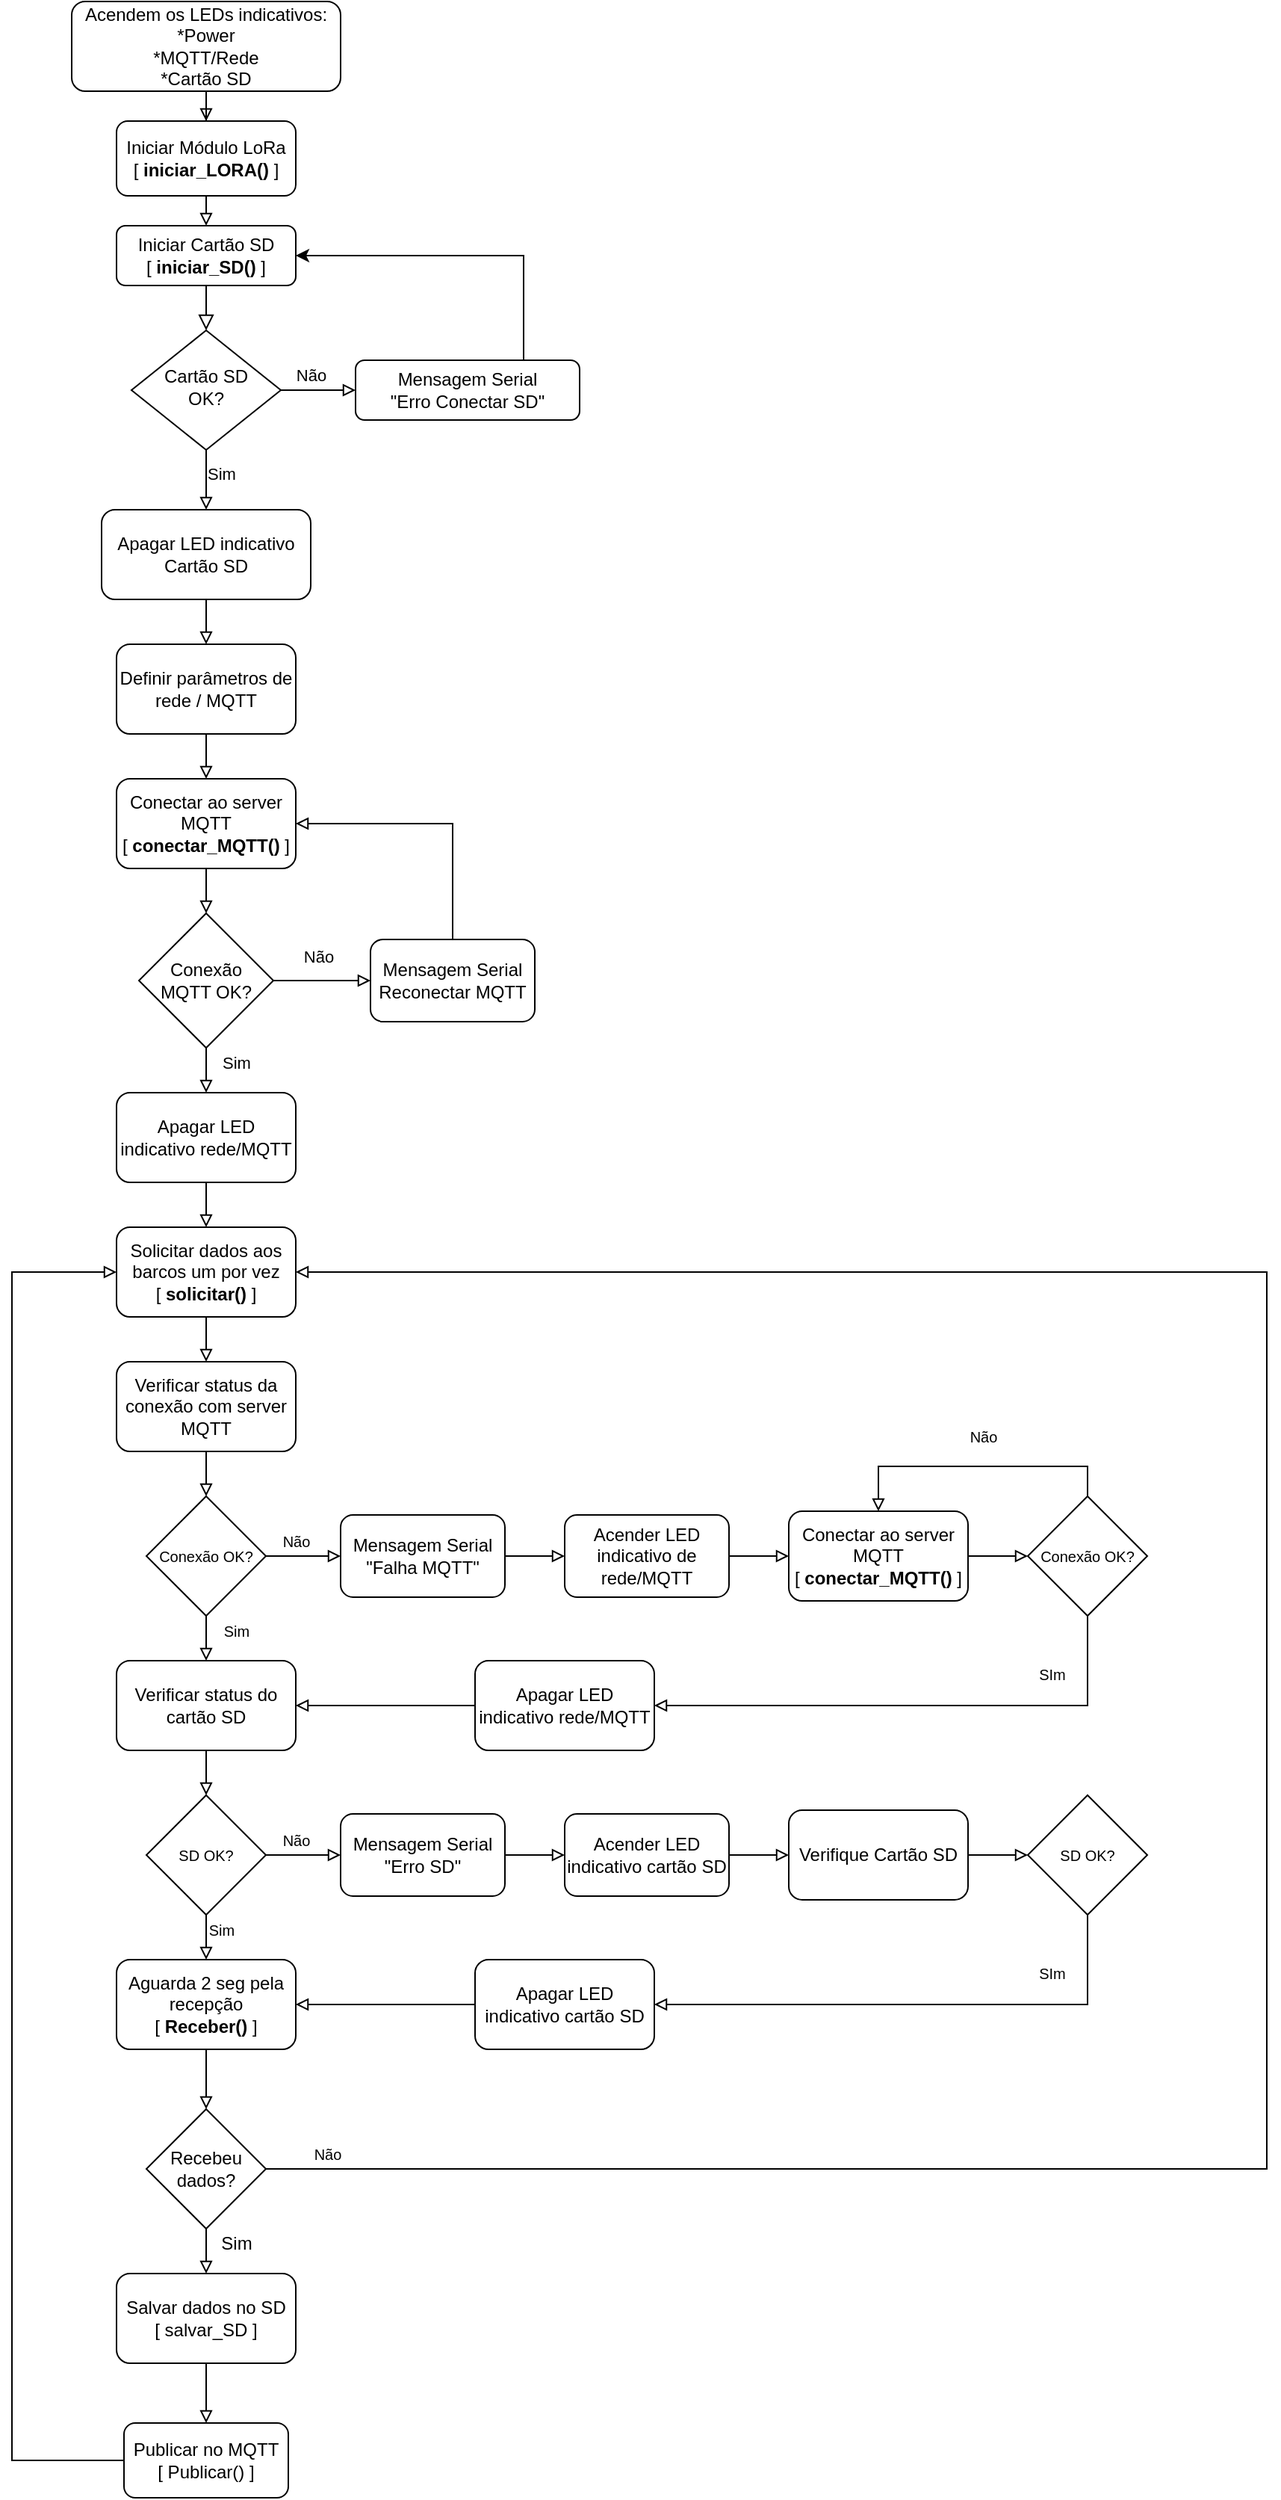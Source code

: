 <mxfile version="13.10.9" type="google" pages="2"><diagram id="C5RBs43oDa-KdzZeNtuy" name="Receptor"><mxGraphModel dx="868" dy="450" grid="1" gridSize="10" guides="1" tooltips="1" connect="1" arrows="1" fold="1" page="1" pageScale="1" pageWidth="1200" pageHeight="1920" math="0" shadow="0"><root><mxCell id="WIyWlLk6GJQsqaUBKTNV-0"/><mxCell id="WIyWlLk6GJQsqaUBKTNV-1" parent="WIyWlLk6GJQsqaUBKTNV-0"/><mxCell id="BgrUiqbztZ31SgY1vQvp-0" value="" style="rounded=0;html=1;jettySize=auto;orthogonalLoop=1;fontSize=11;endArrow=block;endFill=0;endSize=8;strokeWidth=1;shadow=0;labelBackgroundColor=none;edgeStyle=orthogonalEdgeStyle;" parent="WIyWlLk6GJQsqaUBKTNV-1" source="BgrUiqbztZ31SgY1vQvp-1" target="BgrUiqbztZ31SgY1vQvp-5" edge="1"><mxGeometry relative="1" as="geometry"/></mxCell><mxCell id="BgrUiqbztZ31SgY1vQvp-1" value="Iniciar Cartão SD&lt;br&gt;[ &lt;b&gt;iniciar_SD()&lt;/b&gt; ]" style="rounded=1;whiteSpace=wrap;html=1;fontSize=12;glass=0;strokeWidth=1;shadow=0;" parent="WIyWlLk6GJQsqaUBKTNV-1" vertex="1"><mxGeometry x="210" y="180" width="120" height="40" as="geometry"/></mxCell><mxCell id="BgrUiqbztZ31SgY1vQvp-2" style="edgeStyle=orthogonalEdgeStyle;rounded=0;orthogonalLoop=1;jettySize=auto;html=1;exitX=0.5;exitY=1;exitDx=0;exitDy=0;endArrow=block;endFill=0;" parent="WIyWlLk6GJQsqaUBKTNV-1" source="BgrUiqbztZ31SgY1vQvp-5" target="BgrUiqbztZ31SgY1vQvp-9" edge="1"><mxGeometry relative="1" as="geometry"/></mxCell><mxCell id="BgrUiqbztZ31SgY1vQvp-3" value="Sim" style="edgeLabel;html=1;align=center;verticalAlign=middle;resizable=0;points=[];" parent="BgrUiqbztZ31SgY1vQvp-2" vertex="1" connectable="0"><mxGeometry x="-0.2" relative="1" as="geometry"><mxPoint x="10" as="offset"/></mxGeometry></mxCell><mxCell id="BgrUiqbztZ31SgY1vQvp-4" value="Não" style="edgeStyle=orthogonalEdgeStyle;rounded=0;orthogonalLoop=1;jettySize=auto;html=1;exitX=1;exitY=0.5;exitDx=0;exitDy=0;entryX=0;entryY=0.5;entryDx=0;entryDy=0;endArrow=block;endFill=0;" parent="WIyWlLk6GJQsqaUBKTNV-1" source="BgrUiqbztZ31SgY1vQvp-5" target="BgrUiqbztZ31SgY1vQvp-7" edge="1"><mxGeometry x="-0.2" y="10" relative="1" as="geometry"><mxPoint as="offset"/></mxGeometry></mxCell><mxCell id="BgrUiqbztZ31SgY1vQvp-5" value="Cartão SD &lt;br&gt;OK?" style="rhombus;whiteSpace=wrap;html=1;shadow=0;fontFamily=Helvetica;fontSize=12;align=center;strokeWidth=1;spacing=6;spacingTop=-4;" parent="WIyWlLk6GJQsqaUBKTNV-1" vertex="1"><mxGeometry x="220" y="250" width="100" height="80" as="geometry"/></mxCell><mxCell id="BgrUiqbztZ31SgY1vQvp-6" style="edgeStyle=orthogonalEdgeStyle;rounded=0;orthogonalLoop=1;jettySize=auto;html=1;exitX=0.75;exitY=0;exitDx=0;exitDy=0;entryX=1;entryY=0.5;entryDx=0;entryDy=0;" parent="WIyWlLk6GJQsqaUBKTNV-1" source="BgrUiqbztZ31SgY1vQvp-7" target="BgrUiqbztZ31SgY1vQvp-1" edge="1"><mxGeometry relative="1" as="geometry"/></mxCell><mxCell id="BgrUiqbztZ31SgY1vQvp-7" value="Mensagem Serial&lt;br&gt;&quot;Erro Conectar SD&quot;" style="rounded=1;whiteSpace=wrap;html=1;fontSize=12;glass=0;strokeWidth=1;shadow=0;" parent="WIyWlLk6GJQsqaUBKTNV-1" vertex="1"><mxGeometry x="370" y="270" width="150" height="40" as="geometry"/></mxCell><mxCell id="BgrUiqbztZ31SgY1vQvp-8" style="edgeStyle=orthogonalEdgeStyle;rounded=0;orthogonalLoop=1;jettySize=auto;html=1;exitX=0.5;exitY=1;exitDx=0;exitDy=0;endArrow=block;endFill=0;" parent="WIyWlLk6GJQsqaUBKTNV-1" source="BgrUiqbztZ31SgY1vQvp-9" target="BgrUiqbztZ31SgY1vQvp-15" edge="1"><mxGeometry relative="1" as="geometry"/></mxCell><mxCell id="BgrUiqbztZ31SgY1vQvp-9" value="Apagar LED indicativo&lt;br&gt;Cartão SD" style="rounded=1;whiteSpace=wrap;html=1;" parent="WIyWlLk6GJQsqaUBKTNV-1" vertex="1"><mxGeometry x="200" y="370" width="140" height="60" as="geometry"/></mxCell><mxCell id="BgrUiqbztZ31SgY1vQvp-10" style="edgeStyle=orthogonalEdgeStyle;rounded=0;orthogonalLoop=1;jettySize=auto;html=1;exitX=0.5;exitY=1;exitDx=0;exitDy=0;entryX=0.5;entryY=0;entryDx=0;entryDy=0;endArrow=block;endFill=0;" parent="WIyWlLk6GJQsqaUBKTNV-1" source="BgrUiqbztZ31SgY1vQvp-11" target="BgrUiqbztZ31SgY1vQvp-1" edge="1"><mxGeometry relative="1" as="geometry"/></mxCell><mxCell id="BgrUiqbztZ31SgY1vQvp-11" value="Iniciar Módulo LoRa&lt;br&gt;[ &lt;b&gt;iniciar_LORA()&lt;/b&gt; ]" style="rounded=1;whiteSpace=wrap;html=1;" parent="WIyWlLk6GJQsqaUBKTNV-1" vertex="1"><mxGeometry x="210" y="110" width="120" height="50" as="geometry"/></mxCell><mxCell id="BgrUiqbztZ31SgY1vQvp-12" style="edgeStyle=orthogonalEdgeStyle;rounded=0;orthogonalLoop=1;jettySize=auto;html=1;exitX=0.5;exitY=1;exitDx=0;exitDy=0;endArrow=block;endFill=0;" parent="WIyWlLk6GJQsqaUBKTNV-1" source="BgrUiqbztZ31SgY1vQvp-13" target="BgrUiqbztZ31SgY1vQvp-11" edge="1"><mxGeometry relative="1" as="geometry"/></mxCell><mxCell id="BgrUiqbztZ31SgY1vQvp-13" value="Acendem os LEDs indicativos:&lt;br&gt;*Power&lt;br&gt;*MQTT/Rede&lt;br&gt;*Cartão SD" style="rounded=1;whiteSpace=wrap;html=1;" parent="WIyWlLk6GJQsqaUBKTNV-1" vertex="1"><mxGeometry x="180" y="30" width="180" height="60" as="geometry"/></mxCell><mxCell id="BgrUiqbztZ31SgY1vQvp-14" style="edgeStyle=orthogonalEdgeStyle;rounded=0;orthogonalLoop=1;jettySize=auto;html=1;exitX=0.5;exitY=1;exitDx=0;exitDy=0;entryX=0.5;entryY=0;entryDx=0;entryDy=0;endArrow=block;endFill=0;" parent="WIyWlLk6GJQsqaUBKTNV-1" source="BgrUiqbztZ31SgY1vQvp-15" target="BgrUiqbztZ31SgY1vQvp-17" edge="1"><mxGeometry relative="1" as="geometry"/></mxCell><mxCell id="BgrUiqbztZ31SgY1vQvp-15" value="Definir parâmetros de rede / MQTT" style="rounded=1;whiteSpace=wrap;html=1;" parent="WIyWlLk6GJQsqaUBKTNV-1" vertex="1"><mxGeometry x="210" y="460" width="120" height="60" as="geometry"/></mxCell><mxCell id="BgrUiqbztZ31SgY1vQvp-16" style="edgeStyle=orthogonalEdgeStyle;rounded=0;orthogonalLoop=1;jettySize=auto;html=1;exitX=0.5;exitY=1;exitDx=0;exitDy=0;entryX=0.5;entryY=0;entryDx=0;entryDy=0;endArrow=block;endFill=0;" parent="WIyWlLk6GJQsqaUBKTNV-1" source="BgrUiqbztZ31SgY1vQvp-17" target="BgrUiqbztZ31SgY1vQvp-20" edge="1"><mxGeometry relative="1" as="geometry"/></mxCell><mxCell id="BgrUiqbztZ31SgY1vQvp-17" value="Conectar ao server MQTT&lt;br&gt;[ &lt;b&gt;conectar_MQTT()&lt;/b&gt; ]" style="rounded=1;whiteSpace=wrap;html=1;" parent="WIyWlLk6GJQsqaUBKTNV-1" vertex="1"><mxGeometry x="210" y="550" width="120" height="60" as="geometry"/></mxCell><mxCell id="BgrUiqbztZ31SgY1vQvp-18" value="Não" style="edgeStyle=orthogonalEdgeStyle;rounded=0;orthogonalLoop=1;jettySize=auto;html=1;exitX=1;exitY=0.5;exitDx=0;exitDy=0;entryX=0;entryY=0.5;entryDx=0;entryDy=0;endArrow=block;endFill=0;" parent="WIyWlLk6GJQsqaUBKTNV-1" source="BgrUiqbztZ31SgY1vQvp-20" target="BgrUiqbztZ31SgY1vQvp-22" edge="1"><mxGeometry x="-0.091" y="16" relative="1" as="geometry"><mxPoint x="320" y="684.71" as="sourcePoint"/><mxPoint x="375" y="684.71" as="targetPoint"/><mxPoint as="offset"/></mxGeometry></mxCell><mxCell id="BgrUiqbztZ31SgY1vQvp-19" value="Sim" style="edgeStyle=orthogonalEdgeStyle;rounded=0;orthogonalLoop=1;jettySize=auto;html=1;exitX=0.5;exitY=1;exitDx=0;exitDy=0;endArrow=block;endFill=0;" parent="WIyWlLk6GJQsqaUBKTNV-1" source="BgrUiqbztZ31SgY1vQvp-20" target="BgrUiqbztZ31SgY1vQvp-26" edge="1"><mxGeometry x="0.2" y="20" relative="1" as="geometry"><mxPoint as="offset"/></mxGeometry></mxCell><mxCell id="BgrUiqbztZ31SgY1vQvp-20" value="Conexão &lt;br&gt;MQTT OK?" style="rhombus;whiteSpace=wrap;html=1;" parent="WIyWlLk6GJQsqaUBKTNV-1" vertex="1"><mxGeometry x="225" y="640" width="90" height="90" as="geometry"/></mxCell><mxCell id="BgrUiqbztZ31SgY1vQvp-21" style="edgeStyle=orthogonalEdgeStyle;rounded=0;orthogonalLoop=1;jettySize=auto;html=1;exitX=0.5;exitY=0;exitDx=0;exitDy=0;entryX=1;entryY=0.5;entryDx=0;entryDy=0;endArrow=block;endFill=0;" parent="WIyWlLk6GJQsqaUBKTNV-1" source="BgrUiqbztZ31SgY1vQvp-22" target="BgrUiqbztZ31SgY1vQvp-17" edge="1"><mxGeometry relative="1" as="geometry"/></mxCell><mxCell id="BgrUiqbztZ31SgY1vQvp-22" value="Mensagem Serial&lt;br&gt;Reconectar MQTT" style="rounded=1;whiteSpace=wrap;html=1;" parent="WIyWlLk6GJQsqaUBKTNV-1" vertex="1"><mxGeometry x="380" y="657.5" width="110" height="55" as="geometry"/></mxCell><mxCell id="BgrUiqbztZ31SgY1vQvp-23" style="edgeStyle=orthogonalEdgeStyle;rounded=0;orthogonalLoop=1;jettySize=auto;html=1;exitX=0.5;exitY=1;exitDx=0;exitDy=0;entryX=0.5;entryY=0;entryDx=0;entryDy=0;endArrow=block;endFill=0;fontSize=10;" parent="WIyWlLk6GJQsqaUBKTNV-1" source="BgrUiqbztZ31SgY1vQvp-24" target="BgrUiqbztZ31SgY1vQvp-33" edge="1"><mxGeometry relative="1" as="geometry"/></mxCell><mxCell id="BgrUiqbztZ31SgY1vQvp-24" value="Solicitar dados aos barcos um por vez&lt;br&gt;[ &lt;b&gt;solicitar()&lt;/b&gt; ]" style="rounded=1;whiteSpace=wrap;html=1;" parent="WIyWlLk6GJQsqaUBKTNV-1" vertex="1"><mxGeometry x="210" y="850" width="120" height="60" as="geometry"/></mxCell><mxCell id="BgrUiqbztZ31SgY1vQvp-25" style="edgeStyle=orthogonalEdgeStyle;rounded=0;orthogonalLoop=1;jettySize=auto;html=1;exitX=0.5;exitY=1;exitDx=0;exitDy=0;entryX=0.5;entryY=0;entryDx=0;entryDy=0;endArrow=block;endFill=0;" parent="WIyWlLk6GJQsqaUBKTNV-1" source="BgrUiqbztZ31SgY1vQvp-26" target="BgrUiqbztZ31SgY1vQvp-24" edge="1"><mxGeometry relative="1" as="geometry"/></mxCell><mxCell id="BgrUiqbztZ31SgY1vQvp-26" value="Apagar LED indicativo rede/MQTT" style="rounded=1;whiteSpace=wrap;html=1;" parent="WIyWlLk6GJQsqaUBKTNV-1" vertex="1"><mxGeometry x="210" y="760" width="120" height="60" as="geometry"/></mxCell><mxCell id="BgrUiqbztZ31SgY1vQvp-27" style="edgeStyle=orthogonalEdgeStyle;rounded=0;orthogonalLoop=1;jettySize=auto;html=1;exitX=0.5;exitY=1;exitDx=0;exitDy=0;entryX=0.5;entryY=0;entryDx=0;entryDy=0;endArrow=block;endFill=0;" parent="WIyWlLk6GJQsqaUBKTNV-1" source="BgrUiqbztZ31SgY1vQvp-28" target="BgrUiqbztZ31SgY1vQvp-31" edge="1"><mxGeometry relative="1" as="geometry"/></mxCell><mxCell id="BgrUiqbztZ31SgY1vQvp-28" value="Aguarda 2 seg pela recepção&lt;br&gt;[ &lt;b&gt;Receber()&lt;/b&gt; ]" style="rounded=1;whiteSpace=wrap;html=1;" parent="WIyWlLk6GJQsqaUBKTNV-1" vertex="1"><mxGeometry x="210" y="1340" width="120" height="60" as="geometry"/></mxCell><mxCell id="BgrUiqbztZ31SgY1vQvp-29" value="Não" style="edgeStyle=orthogonalEdgeStyle;rounded=0;orthogonalLoop=1;jettySize=auto;html=1;exitX=1;exitY=0.5;exitDx=0;exitDy=0;entryX=1;entryY=0.5;entryDx=0;entryDy=0;endArrow=block;endFill=0;fontSize=10;" parent="WIyWlLk6GJQsqaUBKTNV-1" source="BgrUiqbztZ31SgY1vQvp-31" target="BgrUiqbztZ31SgY1vQvp-24" edge="1"><mxGeometry x="-0.958" y="10" relative="1" as="geometry"><Array as="points"><mxPoint x="980" y="1480"/><mxPoint x="980" y="880"/></Array><mxPoint as="offset"/></mxGeometry></mxCell><mxCell id="BgrUiqbztZ31SgY1vQvp-30" value="Sim" style="edgeStyle=orthogonalEdgeStyle;rounded=0;orthogonalLoop=1;jettySize=auto;html=1;exitX=0.5;exitY=1;exitDx=0;exitDy=0;entryX=0.5;entryY=0;entryDx=0;entryDy=0;endArrow=block;endFill=0;fontSize=12;" parent="WIyWlLk6GJQsqaUBKTNV-1" source="BgrUiqbztZ31SgY1vQvp-31" target="BgrUiqbztZ31SgY1vQvp-66" edge="1"><mxGeometry x="-0.333" y="20" relative="1" as="geometry"><mxPoint as="offset"/></mxGeometry></mxCell><mxCell id="BgrUiqbztZ31SgY1vQvp-31" value="Recebeu dados?" style="rhombus;whiteSpace=wrap;html=1;" parent="WIyWlLk6GJQsqaUBKTNV-1" vertex="1"><mxGeometry x="230" y="1440" width="80" height="80" as="geometry"/></mxCell><mxCell id="BgrUiqbztZ31SgY1vQvp-32" style="edgeStyle=orthogonalEdgeStyle;rounded=0;orthogonalLoop=1;jettySize=auto;html=1;exitX=0.5;exitY=1;exitDx=0;exitDy=0;endArrow=block;endFill=0;fontSize=10;" parent="WIyWlLk6GJQsqaUBKTNV-1" source="BgrUiqbztZ31SgY1vQvp-33" target="BgrUiqbztZ31SgY1vQvp-36" edge="1"><mxGeometry relative="1" as="geometry"/></mxCell><mxCell id="BgrUiqbztZ31SgY1vQvp-33" value="&lt;font style=&quot;font-size: 12px&quot;&gt;Verificar status da conexão com server MQTT&lt;/font&gt;" style="rounded=1;whiteSpace=wrap;html=1;fontSize=10;" parent="WIyWlLk6GJQsqaUBKTNV-1" vertex="1"><mxGeometry x="210" y="940" width="120" height="60" as="geometry"/></mxCell><mxCell id="BgrUiqbztZ31SgY1vQvp-34" value="Não" style="edgeStyle=orthogonalEdgeStyle;rounded=0;orthogonalLoop=1;jettySize=auto;html=1;exitX=1;exitY=0.5;exitDx=0;exitDy=0;entryX=0;entryY=0.5;entryDx=0;entryDy=0;endArrow=block;endFill=0;fontSize=10;" parent="WIyWlLk6GJQsqaUBKTNV-1" source="BgrUiqbztZ31SgY1vQvp-36" target="BgrUiqbztZ31SgY1vQvp-38" edge="1"><mxGeometry x="-0.2" y="10" relative="1" as="geometry"><mxPoint as="offset"/></mxGeometry></mxCell><mxCell id="BgrUiqbztZ31SgY1vQvp-35" value="Sim" style="edgeStyle=orthogonalEdgeStyle;rounded=0;orthogonalLoop=1;jettySize=auto;html=1;exitX=0.5;exitY=1;exitDx=0;exitDy=0;entryX=0.5;entryY=0;entryDx=0;entryDy=0;endArrow=block;endFill=0;fontSize=10;" parent="WIyWlLk6GJQsqaUBKTNV-1" source="BgrUiqbztZ31SgY1vQvp-36" target="BgrUiqbztZ31SgY1vQvp-47" edge="1"><mxGeometry x="-0.333" y="20" relative="1" as="geometry"><mxPoint as="offset"/></mxGeometry></mxCell><mxCell id="BgrUiqbztZ31SgY1vQvp-36" value="Conexão OK?" style="rhombus;whiteSpace=wrap;html=1;fontSize=10;" parent="WIyWlLk6GJQsqaUBKTNV-1" vertex="1"><mxGeometry x="230" y="1030" width="80" height="80" as="geometry"/></mxCell><mxCell id="BgrUiqbztZ31SgY1vQvp-37" style="edgeStyle=orthogonalEdgeStyle;rounded=0;orthogonalLoop=1;jettySize=auto;html=1;exitX=1;exitY=0.5;exitDx=0;exitDy=0;entryX=0;entryY=0.5;entryDx=0;entryDy=0;endArrow=block;endFill=0;fontSize=10;" parent="WIyWlLk6GJQsqaUBKTNV-1" source="BgrUiqbztZ31SgY1vQvp-38" target="BgrUiqbztZ31SgY1vQvp-42" edge="1"><mxGeometry relative="1" as="geometry"/></mxCell><mxCell id="BgrUiqbztZ31SgY1vQvp-38" value="Mensagem Serial&lt;br&gt;&quot;Falha MQTT&quot;" style="rounded=1;whiteSpace=wrap;html=1;" parent="WIyWlLk6GJQsqaUBKTNV-1" vertex="1"><mxGeometry x="360" y="1042.5" width="110" height="55" as="geometry"/></mxCell><mxCell id="BgrUiqbztZ31SgY1vQvp-39" style="edgeStyle=orthogonalEdgeStyle;rounded=0;orthogonalLoop=1;jettySize=auto;html=1;exitX=1;exitY=0.5;exitDx=0;exitDy=0;entryX=0;entryY=0.5;entryDx=0;entryDy=0;endArrow=block;endFill=0;fontSize=10;" parent="WIyWlLk6GJQsqaUBKTNV-1" source="BgrUiqbztZ31SgY1vQvp-40" target="BgrUiqbztZ31SgY1vQvp-45" edge="1"><mxGeometry relative="1" as="geometry"/></mxCell><mxCell id="BgrUiqbztZ31SgY1vQvp-40" value="Conectar ao server MQTT&lt;br&gt;[ &lt;b&gt;conectar_MQTT()&lt;/b&gt; ]" style="rounded=1;whiteSpace=wrap;html=1;" parent="WIyWlLk6GJQsqaUBKTNV-1" vertex="1"><mxGeometry x="660" y="1040" width="120" height="60" as="geometry"/></mxCell><mxCell id="BgrUiqbztZ31SgY1vQvp-41" style="edgeStyle=orthogonalEdgeStyle;rounded=0;orthogonalLoop=1;jettySize=auto;html=1;exitX=1;exitY=0.5;exitDx=0;exitDy=0;entryX=0;entryY=0.5;entryDx=0;entryDy=0;endArrow=block;endFill=0;fontSize=10;" parent="WIyWlLk6GJQsqaUBKTNV-1" source="BgrUiqbztZ31SgY1vQvp-42" target="BgrUiqbztZ31SgY1vQvp-40" edge="1"><mxGeometry relative="1" as="geometry"/></mxCell><mxCell id="BgrUiqbztZ31SgY1vQvp-42" value="Acender LED indicativo de rede/MQTT" style="rounded=1;whiteSpace=wrap;html=1;" parent="WIyWlLk6GJQsqaUBKTNV-1" vertex="1"><mxGeometry x="510" y="1042.5" width="110" height="55" as="geometry"/></mxCell><mxCell id="BgrUiqbztZ31SgY1vQvp-43" value="Não" style="edgeStyle=orthogonalEdgeStyle;rounded=0;orthogonalLoop=1;jettySize=auto;html=1;exitX=0.5;exitY=0;exitDx=0;exitDy=0;entryX=0.5;entryY=0;entryDx=0;entryDy=0;endArrow=block;endFill=0;fontSize=10;" parent="WIyWlLk6GJQsqaUBKTNV-1" source="BgrUiqbztZ31SgY1vQvp-45" target="BgrUiqbztZ31SgY1vQvp-40" edge="1"><mxGeometry x="-0.052" y="-20" relative="1" as="geometry"><mxPoint as="offset"/></mxGeometry></mxCell><mxCell id="BgrUiqbztZ31SgY1vQvp-44" value="SIm" style="edgeStyle=orthogonalEdgeStyle;rounded=0;orthogonalLoop=1;jettySize=auto;html=1;exitX=0.5;exitY=1;exitDx=0;exitDy=0;entryX=1;entryY=0.5;entryDx=0;entryDy=0;endArrow=block;endFill=0;fontSize=10;" parent="WIyWlLk6GJQsqaUBKTNV-1" source="BgrUiqbztZ31SgY1vQvp-45" target="BgrUiqbztZ31SgY1vQvp-52" edge="1"><mxGeometry x="-0.518" y="-20" relative="1" as="geometry"><mxPoint y="-1" as="offset"/></mxGeometry></mxCell><mxCell id="BgrUiqbztZ31SgY1vQvp-45" value="Conexão OK?" style="rhombus;whiteSpace=wrap;html=1;fontSize=10;" parent="WIyWlLk6GJQsqaUBKTNV-1" vertex="1"><mxGeometry x="820" y="1030" width="80" height="80" as="geometry"/></mxCell><mxCell id="BgrUiqbztZ31SgY1vQvp-46" style="edgeStyle=orthogonalEdgeStyle;rounded=0;orthogonalLoop=1;jettySize=auto;html=1;exitX=0.5;exitY=1;exitDx=0;exitDy=0;endArrow=block;endFill=0;fontSize=10;" parent="WIyWlLk6GJQsqaUBKTNV-1" source="BgrUiqbztZ31SgY1vQvp-47" target="BgrUiqbztZ31SgY1vQvp-50" edge="1"><mxGeometry relative="1" as="geometry"/></mxCell><mxCell id="BgrUiqbztZ31SgY1vQvp-47" value="&lt;font style=&quot;font-size: 12px&quot;&gt;Verificar status do cartão SD&lt;/font&gt;" style="rounded=1;whiteSpace=wrap;html=1;fontSize=10;" parent="WIyWlLk6GJQsqaUBKTNV-1" vertex="1"><mxGeometry x="210" y="1140" width="120" height="60" as="geometry"/></mxCell><mxCell id="BgrUiqbztZ31SgY1vQvp-48" value="Não" style="edgeStyle=orthogonalEdgeStyle;rounded=0;orthogonalLoop=1;jettySize=auto;html=1;exitX=1;exitY=0.5;exitDx=0;exitDy=0;entryX=0;entryY=0.5;entryDx=0;entryDy=0;endArrow=block;endFill=0;fontSize=10;" parent="WIyWlLk6GJQsqaUBKTNV-1" source="BgrUiqbztZ31SgY1vQvp-50" target="BgrUiqbztZ31SgY1vQvp-54" edge="1"><mxGeometry x="-0.2" y="10" relative="1" as="geometry"><mxPoint as="offset"/></mxGeometry></mxCell><mxCell id="BgrUiqbztZ31SgY1vQvp-49" value="Sim" style="edgeStyle=orthogonalEdgeStyle;rounded=0;orthogonalLoop=1;jettySize=auto;html=1;exitX=0.5;exitY=1;exitDx=0;exitDy=0;entryX=0.5;entryY=0;entryDx=0;entryDy=0;endArrow=block;endFill=0;fontSize=10;" parent="WIyWlLk6GJQsqaUBKTNV-1" source="BgrUiqbztZ31SgY1vQvp-50" target="BgrUiqbztZ31SgY1vQvp-28" edge="1"><mxGeometry x="-0.333" y="10" relative="1" as="geometry"><mxPoint as="offset"/></mxGeometry></mxCell><mxCell id="BgrUiqbztZ31SgY1vQvp-50" value="SD OK?" style="rhombus;whiteSpace=wrap;html=1;fontSize=10;" parent="WIyWlLk6GJQsqaUBKTNV-1" vertex="1"><mxGeometry x="230" y="1230" width="80" height="80" as="geometry"/></mxCell><mxCell id="BgrUiqbztZ31SgY1vQvp-51" style="edgeStyle=orthogonalEdgeStyle;rounded=0;orthogonalLoop=1;jettySize=auto;html=1;exitX=0;exitY=0.5;exitDx=0;exitDy=0;endArrow=block;endFill=0;fontSize=10;" parent="WIyWlLk6GJQsqaUBKTNV-1" source="BgrUiqbztZ31SgY1vQvp-52" target="BgrUiqbztZ31SgY1vQvp-47" edge="1"><mxGeometry relative="1" as="geometry"/></mxCell><mxCell id="BgrUiqbztZ31SgY1vQvp-52" value="Apagar LED indicativo rede/MQTT" style="rounded=1;whiteSpace=wrap;html=1;" parent="WIyWlLk6GJQsqaUBKTNV-1" vertex="1"><mxGeometry x="450" y="1140" width="120" height="60" as="geometry"/></mxCell><mxCell id="BgrUiqbztZ31SgY1vQvp-53" style="edgeStyle=orthogonalEdgeStyle;rounded=0;orthogonalLoop=1;jettySize=auto;html=1;exitX=1;exitY=0.5;exitDx=0;exitDy=0;entryX=0;entryY=0.5;entryDx=0;entryDy=0;endArrow=block;endFill=0;fontSize=10;" parent="WIyWlLk6GJQsqaUBKTNV-1" source="BgrUiqbztZ31SgY1vQvp-54" target="BgrUiqbztZ31SgY1vQvp-58" edge="1"><mxGeometry relative="1" as="geometry"/></mxCell><mxCell id="BgrUiqbztZ31SgY1vQvp-54" value="Mensagem Serial&lt;br&gt;&quot;Erro SD&quot;" style="rounded=1;whiteSpace=wrap;html=1;" parent="WIyWlLk6GJQsqaUBKTNV-1" vertex="1"><mxGeometry x="360" y="1242.5" width="110" height="55" as="geometry"/></mxCell><mxCell id="BgrUiqbztZ31SgY1vQvp-55" style="edgeStyle=orthogonalEdgeStyle;rounded=0;orthogonalLoop=1;jettySize=auto;html=1;exitX=1;exitY=0.5;exitDx=0;exitDy=0;entryX=0;entryY=0.5;entryDx=0;entryDy=0;endArrow=block;endFill=0;fontSize=10;" parent="WIyWlLk6GJQsqaUBKTNV-1" source="BgrUiqbztZ31SgY1vQvp-56" target="BgrUiqbztZ31SgY1vQvp-60" edge="1"><mxGeometry relative="1" as="geometry"/></mxCell><mxCell id="BgrUiqbztZ31SgY1vQvp-56" value="Verifique Cartão SD" style="rounded=1;whiteSpace=wrap;html=1;" parent="WIyWlLk6GJQsqaUBKTNV-1" vertex="1"><mxGeometry x="660" y="1240" width="120" height="60" as="geometry"/></mxCell><mxCell id="BgrUiqbztZ31SgY1vQvp-57" style="edgeStyle=orthogonalEdgeStyle;rounded=0;orthogonalLoop=1;jettySize=auto;html=1;exitX=1;exitY=0.5;exitDx=0;exitDy=0;entryX=0;entryY=0.5;entryDx=0;entryDy=0;endArrow=block;endFill=0;fontSize=10;" parent="WIyWlLk6GJQsqaUBKTNV-1" source="BgrUiqbztZ31SgY1vQvp-58" target="BgrUiqbztZ31SgY1vQvp-56" edge="1"><mxGeometry relative="1" as="geometry"/></mxCell><mxCell id="BgrUiqbztZ31SgY1vQvp-58" value="Acender LED indicativo cartão SD" style="rounded=1;whiteSpace=wrap;html=1;" parent="WIyWlLk6GJQsqaUBKTNV-1" vertex="1"><mxGeometry x="510" y="1242.5" width="110" height="55" as="geometry"/></mxCell><mxCell id="BgrUiqbztZ31SgY1vQvp-59" value="SIm" style="edgeStyle=orthogonalEdgeStyle;rounded=0;orthogonalLoop=1;jettySize=auto;html=1;exitX=0.5;exitY=1;exitDx=0;exitDy=0;entryX=1;entryY=0.5;entryDx=0;entryDy=0;endArrow=block;endFill=0;fontSize=10;" parent="WIyWlLk6GJQsqaUBKTNV-1" source="BgrUiqbztZ31SgY1vQvp-60" target="BgrUiqbztZ31SgY1vQvp-62" edge="1"><mxGeometry x="-0.518" y="-20" relative="1" as="geometry"><mxPoint y="-1" as="offset"/></mxGeometry></mxCell><mxCell id="BgrUiqbztZ31SgY1vQvp-60" value="SD OK?" style="rhombus;whiteSpace=wrap;html=1;fontSize=10;" parent="WIyWlLk6GJQsqaUBKTNV-1" vertex="1"><mxGeometry x="820" y="1230" width="80" height="80" as="geometry"/></mxCell><mxCell id="BgrUiqbztZ31SgY1vQvp-61" style="edgeStyle=orthogonalEdgeStyle;rounded=0;orthogonalLoop=1;jettySize=auto;html=1;exitX=0;exitY=0.5;exitDx=0;exitDy=0;entryX=1;entryY=0.5;entryDx=0;entryDy=0;endArrow=block;endFill=0;fontSize=10;" parent="WIyWlLk6GJQsqaUBKTNV-1" source="BgrUiqbztZ31SgY1vQvp-62" target="BgrUiqbztZ31SgY1vQvp-28" edge="1"><mxGeometry relative="1" as="geometry"/></mxCell><mxCell id="BgrUiqbztZ31SgY1vQvp-62" value="Apagar LED indicativo cartão SD" style="rounded=1;whiteSpace=wrap;html=1;" parent="WIyWlLk6GJQsqaUBKTNV-1" vertex="1"><mxGeometry x="450" y="1340" width="120" height="60" as="geometry"/></mxCell><mxCell id="BgrUiqbztZ31SgY1vQvp-63" style="edgeStyle=orthogonalEdgeStyle;rounded=0;orthogonalLoop=1;jettySize=auto;html=1;exitX=0;exitY=0.5;exitDx=0;exitDy=0;entryX=0;entryY=0.5;entryDx=0;entryDy=0;endArrow=block;endFill=0;fontSize=12;" parent="WIyWlLk6GJQsqaUBKTNV-1" source="BgrUiqbztZ31SgY1vQvp-64" target="BgrUiqbztZ31SgY1vQvp-24" edge="1"><mxGeometry relative="1" as="geometry"><Array as="points"><mxPoint x="140" y="1675"/><mxPoint x="140" y="880"/></Array></mxGeometry></mxCell><mxCell id="BgrUiqbztZ31SgY1vQvp-64" value="Publicar no MQTT&lt;br style=&quot;font-size: 12px;&quot;&gt;[ Publicar() ]" style="rounded=1;whiteSpace=wrap;html=1;fontSize=12;" parent="WIyWlLk6GJQsqaUBKTNV-1" vertex="1"><mxGeometry x="215" y="1650" width="110" height="50" as="geometry"/></mxCell><mxCell id="BgrUiqbztZ31SgY1vQvp-65" style="edgeStyle=orthogonalEdgeStyle;rounded=0;orthogonalLoop=1;jettySize=auto;html=1;exitX=0.5;exitY=1;exitDx=0;exitDy=0;entryX=0.5;entryY=0;entryDx=0;entryDy=0;endArrow=block;endFill=0;fontSize=12;" parent="WIyWlLk6GJQsqaUBKTNV-1" source="BgrUiqbztZ31SgY1vQvp-66" target="BgrUiqbztZ31SgY1vQvp-64" edge="1"><mxGeometry relative="1" as="geometry"/></mxCell><mxCell id="BgrUiqbztZ31SgY1vQvp-66" value="Salvar dados no SD&lt;br&gt;[ salvar_SD ]" style="rounded=1;whiteSpace=wrap;html=1;fontSize=12;" parent="WIyWlLk6GJQsqaUBKTNV-1" vertex="1"><mxGeometry x="210" y="1550" width="120" height="60" as="geometry"/></mxCell></root></mxGraphModel></diagram><diagram id="K8NTpgoK-xAeYbsLuCmQ" name="Transmissor"><mxGraphModel dx="868" dy="450" grid="1" gridSize="10" guides="1" tooltips="1" connect="1" arrows="1" fold="1" page="1" pageScale="1" pageWidth="827" pageHeight="1169" math="0" shadow="0"><root><mxCell id="nkneFeYSBCaYdHqODWoA-0"/><mxCell id="nkneFeYSBCaYdHqODWoA-1" parent="nkneFeYSBCaYdHqODWoA-0"/><mxCell id="nkneFeYSBCaYdHqODWoA-70" style="edgeStyle=orthogonalEdgeStyle;rounded=0;orthogonalLoop=1;jettySize=auto;html=1;exitX=0.5;exitY=1;exitDx=0;exitDy=0;entryX=0.5;entryY=0;entryDx=0;entryDy=0;endArrow=block;endFill=0;fontSize=12;" parent="nkneFeYSBCaYdHqODWoA-1" source="nkneFeYSBCaYdHqODWoA-71" target="nkneFeYSBCaYdHqODWoA-78" edge="1"><mxGeometry relative="1" as="geometry"/></mxCell><mxCell id="nkneFeYSBCaYdHqODWoA-71" value="Obter dados GPS&lt;br&gt;&lt;b&gt;[ getGPS() ]&lt;/b&gt;&amp;nbsp;" style="rounded=1;whiteSpace=wrap;html=1;fontSize=12;glass=0;strokeWidth=1;shadow=0;" parent="nkneFeYSBCaYdHqODWoA-1" vertex="1"><mxGeometry x="133" y="350" width="120" height="40" as="geometry"/></mxCell><mxCell id="nkneFeYSBCaYdHqODWoA-72" value="Sim" style="edgeStyle=orthogonalEdgeStyle;rounded=0;orthogonalLoop=1;jettySize=auto;html=1;exitX=0.5;exitY=1;exitDx=0;exitDy=0;entryX=0.5;entryY=0;entryDx=0;entryDy=0;endArrow=block;endFill=0;fontSize=12;" parent="nkneFeYSBCaYdHqODWoA-1" source="nkneFeYSBCaYdHqODWoA-74" target="nkneFeYSBCaYdHqODWoA-76" edge="1"><mxGeometry x="-0.2" y="20" relative="1" as="geometry"><mxPoint as="offset"/></mxGeometry></mxCell><mxCell id="nkneFeYSBCaYdHqODWoA-73" value="Não" style="edgeStyle=orthogonalEdgeStyle;rounded=0;orthogonalLoop=1;jettySize=auto;html=1;exitX=1;exitY=0.5;exitDx=0;exitDy=0;entryX=1;entryY=0.5;entryDx=0;entryDy=0;endArrow=block;endFill=0;fontSize=12;" parent="nkneFeYSBCaYdHqODWoA-1" source="nkneFeYSBCaYdHqODWoA-74" target="nkneFeYSBCaYdHqODWoA-71" edge="1"><mxGeometry x="0.035" y="-20" relative="1" as="geometry"><Array as="points"><mxPoint x="303" y="540"/><mxPoint x="303" y="370"/></Array><mxPoint as="offset"/></mxGeometry></mxCell><mxCell id="nkneFeYSBCaYdHqODWoA-74" value="Dados do GPS recebidos?" style="rhombus;whiteSpace=wrap;html=1;fontSize=12;" parent="nkneFeYSBCaYdHqODWoA-1" vertex="1"><mxGeometry x="123" y="500" width="140" height="80" as="geometry"/></mxCell><mxCell id="nkneFeYSBCaYdHqODWoA-75" style="edgeStyle=orthogonalEdgeStyle;rounded=0;orthogonalLoop=1;jettySize=auto;html=1;exitX=0.5;exitY=1;exitDx=0;exitDy=0;entryX=0.5;entryY=0;entryDx=0;entryDy=0;endArrow=block;endFill=0;fontSize=12;" parent="nkneFeYSBCaYdHqODWoA-1" source="nkneFeYSBCaYdHqODWoA-76" target="nkneFeYSBCaYdHqODWoA-80" edge="1"><mxGeometry relative="1" as="geometry"/></mxCell><mxCell id="nkneFeYSBCaYdHqODWoA-76" value="Montar o pacote de dados" style="rounded=1;whiteSpace=wrap;html=1;fontSize=12;" parent="nkneFeYSBCaYdHqODWoA-1" vertex="1"><mxGeometry x="133" y="610" width="120" height="60" as="geometry"/></mxCell><mxCell id="nkneFeYSBCaYdHqODWoA-77" style="edgeStyle=orthogonalEdgeStyle;rounded=0;orthogonalLoop=1;jettySize=auto;html=1;exitX=0.5;exitY=1;exitDx=0;exitDy=0;entryX=0.5;entryY=0;entryDx=0;entryDy=0;endArrow=block;endFill=0;fontSize=12;" parent="nkneFeYSBCaYdHqODWoA-1" source="nkneFeYSBCaYdHqODWoA-78" target="nkneFeYSBCaYdHqODWoA-74" edge="1"><mxGeometry relative="1" as="geometry"/></mxCell><mxCell id="nkneFeYSBCaYdHqODWoA-78" value="Obter tensão da bateria&lt;br&gt;[ &lt;b&gt;tensaoBateria()&lt;/b&gt; ]" style="rounded=1;whiteSpace=wrap;html=1;fontSize=12;" parent="nkneFeYSBCaYdHqODWoA-1" vertex="1"><mxGeometry x="140.5" y="420" width="105" height="50" as="geometry"/></mxCell><mxCell id="nkneFeYSBCaYdHqODWoA-79" style="edgeStyle=orthogonalEdgeStyle;rounded=0;orthogonalLoop=1;jettySize=auto;html=1;exitX=0.5;exitY=1;exitDx=0;exitDy=0;entryX=0.5;entryY=0;entryDx=0;entryDy=0;endArrow=block;endFill=0;fontSize=12;" parent="nkneFeYSBCaYdHqODWoA-1" source="nkneFeYSBCaYdHqODWoA-80" target="nkneFeYSBCaYdHqODWoA-83" edge="1"><mxGeometry relative="1" as="geometry"/></mxCell><mxCell id="nkneFeYSBCaYdHqODWoA-80" value="Aguardar 4 seg por solicitação de dados&lt;br&gt;[ &lt;b&gt;receber()&lt;/b&gt; ]" style="rounded=1;whiteSpace=wrap;html=1;fontSize=12;" parent="nkneFeYSBCaYdHqODWoA-1" vertex="1"><mxGeometry x="133" y="700" width="120" height="60" as="geometry"/></mxCell><mxCell id="nkneFeYSBCaYdHqODWoA-81" value="Não" style="edgeStyle=orthogonalEdgeStyle;rounded=0;orthogonalLoop=1;jettySize=auto;html=1;exitX=1;exitY=0.5;exitDx=0;exitDy=0;entryX=1;entryY=0;entryDx=0;entryDy=0;endArrow=block;endFill=0;fontSize=12;" parent="nkneFeYSBCaYdHqODWoA-1" source="nkneFeYSBCaYdHqODWoA-83" target="nkneFeYSBCaYdHqODWoA-71" edge="1"><mxGeometry y="-20" relative="1" as="geometry"><Array as="points"><mxPoint x="353" y="830"/><mxPoint x="353" y="350"/></Array><mxPoint as="offset"/></mxGeometry></mxCell><mxCell id="nkneFeYSBCaYdHqODWoA-82" value="Sim" style="edgeStyle=orthogonalEdgeStyle;rounded=0;orthogonalLoop=1;jettySize=auto;html=1;exitX=0.5;exitY=1;exitDx=0;exitDy=0;entryX=0.5;entryY=0;entryDx=0;entryDy=0;endArrow=block;endFill=0;fontSize=12;" parent="nkneFeYSBCaYdHqODWoA-1" source="nkneFeYSBCaYdHqODWoA-83" target="nkneFeYSBCaYdHqODWoA-85" edge="1"><mxGeometry x="-0.5" y="20" relative="1" as="geometry"><mxPoint as="offset"/></mxGeometry></mxCell><mxCell id="nkneFeYSBCaYdHqODWoA-83" value="Solicitação recebida?" style="rhombus;whiteSpace=wrap;html=1;fontSize=12;" parent="nkneFeYSBCaYdHqODWoA-1" vertex="1"><mxGeometry x="153" y="790" width="80" height="80" as="geometry"/></mxCell><mxCell id="nkneFeYSBCaYdHqODWoA-84" style="edgeStyle=orthogonalEdgeStyle;rounded=0;orthogonalLoop=1;jettySize=auto;html=1;exitX=0;exitY=0.5;exitDx=0;exitDy=0;entryX=0;entryY=0.5;entryDx=0;entryDy=0;endArrow=block;endFill=0;fontSize=12;" parent="nkneFeYSBCaYdHqODWoA-1" source="nkneFeYSBCaYdHqODWoA-85" target="nkneFeYSBCaYdHqODWoA-71" edge="1"><mxGeometry relative="1" as="geometry"><Array as="points"><mxPoint x="93" y="940"/><mxPoint x="93" y="370"/></Array></mxGeometry></mxCell><mxCell id="nkneFeYSBCaYdHqODWoA-85" value="Envia pacote de dados ao receptor" style="rounded=1;whiteSpace=wrap;html=1;fontSize=12;" parent="nkneFeYSBCaYdHqODWoA-1" vertex="1"><mxGeometry x="133" y="910" width="120" height="60" as="geometry"/></mxCell><mxCell id="nkneFeYSBCaYdHqODWoA-86" style="edgeStyle=orthogonalEdgeStyle;rounded=0;orthogonalLoop=1;jettySize=auto;html=1;exitX=0.5;exitY=1;exitDx=0;exitDy=0;entryX=0.5;entryY=0;entryDx=0;entryDy=0;endArrow=block;endFill=0;fontSize=12;" parent="nkneFeYSBCaYdHqODWoA-1" source="nkneFeYSBCaYdHqODWoA-87" target="nkneFeYSBCaYdHqODWoA-91" edge="1"><mxGeometry relative="1" as="geometry"/></mxCell><mxCell id="nkneFeYSBCaYdHqODWoA-87" value="Dados Ficticios&lt;br&gt;[ &lt;b&gt;dadosFake()&lt;/b&gt; ]" style="rounded=1;whiteSpace=wrap;html=1;fontSize=12;glass=0;strokeWidth=1;shadow=0;" parent="nkneFeYSBCaYdHqODWoA-1" vertex="1"><mxGeometry x="513.03" y="350" width="120" height="40" as="geometry"/></mxCell><mxCell id="nkneFeYSBCaYdHqODWoA-88" style="edgeStyle=orthogonalEdgeStyle;rounded=0;orthogonalLoop=1;jettySize=auto;html=1;exitX=0.5;exitY=1;exitDx=0;exitDy=0;entryX=0.5;entryY=0;entryDx=0;entryDy=0;endArrow=block;endFill=0;fontSize=12;" parent="nkneFeYSBCaYdHqODWoA-1" source="nkneFeYSBCaYdHqODWoA-89" target="nkneFeYSBCaYdHqODWoA-93" edge="1"><mxGeometry relative="1" as="geometry"/></mxCell><mxCell id="nkneFeYSBCaYdHqODWoA-89" value="Montar o pacote de dados" style="rounded=1;whiteSpace=wrap;html=1;fontSize=12;" parent="nkneFeYSBCaYdHqODWoA-1" vertex="1"><mxGeometry x="513.03" y="500" width="120" height="60" as="geometry"/></mxCell><mxCell id="nkneFeYSBCaYdHqODWoA-90" style="edgeStyle=orthogonalEdgeStyle;rounded=0;orthogonalLoop=1;jettySize=auto;html=1;exitX=0.5;exitY=1;exitDx=0;exitDy=0;entryX=0.5;entryY=0;entryDx=0;entryDy=0;endArrow=block;endFill=0;fontSize=12;fontColor=#000000;" parent="nkneFeYSBCaYdHqODWoA-1" source="nkneFeYSBCaYdHqODWoA-91" target="nkneFeYSBCaYdHqODWoA-89" edge="1"><mxGeometry relative="1" as="geometry"/></mxCell><mxCell id="nkneFeYSBCaYdHqODWoA-91" value="Obter tensão da bateria&lt;br&gt;[ &lt;b&gt;tensaoBateria()&lt;/b&gt; ]" style="rounded=1;whiteSpace=wrap;html=1;fontSize=12;" parent="nkneFeYSBCaYdHqODWoA-1" vertex="1"><mxGeometry x="520.53" y="420" width="105" height="50" as="geometry"/></mxCell><mxCell id="nkneFeYSBCaYdHqODWoA-92" style="edgeStyle=orthogonalEdgeStyle;rounded=0;orthogonalLoop=1;jettySize=auto;html=1;exitX=0.5;exitY=1;exitDx=0;exitDy=0;entryX=0.5;entryY=0;entryDx=0;entryDy=0;endArrow=block;endFill=0;fontSize=12;" parent="nkneFeYSBCaYdHqODWoA-1" source="nkneFeYSBCaYdHqODWoA-93" target="nkneFeYSBCaYdHqODWoA-96" edge="1"><mxGeometry relative="1" as="geometry"/></mxCell><mxCell id="nkneFeYSBCaYdHqODWoA-93" value="Aguardar 4 seg por solicitação de dados&lt;br&gt;[ &lt;b&gt;receber()&lt;/b&gt; ]" style="rounded=1;whiteSpace=wrap;html=1;fontSize=12;" parent="nkneFeYSBCaYdHqODWoA-1" vertex="1"><mxGeometry x="513.03" y="590" width="120" height="60" as="geometry"/></mxCell><mxCell id="nkneFeYSBCaYdHqODWoA-94" value="Não" style="edgeStyle=orthogonalEdgeStyle;rounded=0;orthogonalLoop=1;jettySize=auto;html=1;exitX=1;exitY=0.5;exitDx=0;exitDy=0;entryX=1;entryY=0;entryDx=0;entryDy=0;endArrow=block;endFill=0;fontSize=12;" parent="nkneFeYSBCaYdHqODWoA-1" source="nkneFeYSBCaYdHqODWoA-96" target="nkneFeYSBCaYdHqODWoA-87" edge="1"><mxGeometry x="-0.015" y="-30" relative="1" as="geometry"><Array as="points"><mxPoint x="733" y="720"/><mxPoint x="733" y="350"/></Array><mxPoint as="offset"/></mxGeometry></mxCell><mxCell id="nkneFeYSBCaYdHqODWoA-95" value="Sim" style="edgeStyle=orthogonalEdgeStyle;rounded=0;orthogonalLoop=1;jettySize=auto;html=1;exitX=0.5;exitY=1;exitDx=0;exitDy=0;entryX=0.5;entryY=0;entryDx=0;entryDy=0;endArrow=block;endFill=0;fontSize=12;" parent="nkneFeYSBCaYdHqODWoA-1" source="nkneFeYSBCaYdHqODWoA-96" target="nkneFeYSBCaYdHqODWoA-98" edge="1"><mxGeometry x="-0.5" y="20" relative="1" as="geometry"><mxPoint as="offset"/></mxGeometry></mxCell><mxCell id="nkneFeYSBCaYdHqODWoA-96" value="Solicitação recebida?" style="rhombus;whiteSpace=wrap;html=1;fontSize=12;" parent="nkneFeYSBCaYdHqODWoA-1" vertex="1"><mxGeometry x="533.03" y="680" width="80" height="80" as="geometry"/></mxCell><mxCell id="nkneFeYSBCaYdHqODWoA-97" value="Sim" style="edgeStyle=orthogonalEdgeStyle;rounded=0;orthogonalLoop=1;jettySize=auto;html=1;exitX=0;exitY=0.5;exitDx=0;exitDy=0;entryX=0;entryY=0.5;entryDx=0;entryDy=0;endArrow=block;endFill=0;fontSize=12;fontColor=#000000;" parent="nkneFeYSBCaYdHqODWoA-1" source="nkneFeYSBCaYdHqODWoA-98" target="nkneFeYSBCaYdHqODWoA-87" edge="1"><mxGeometry y="20" relative="1" as="geometry"><Array as="points"><mxPoint x="473" y="830"/><mxPoint x="473" y="370"/></Array><mxPoint as="offset"/></mxGeometry></mxCell><mxCell id="nkneFeYSBCaYdHqODWoA-98" value="Envia pacote de dados ao receptor" style="rounded=1;whiteSpace=wrap;html=1;fontSize=12;" parent="nkneFeYSBCaYdHqODWoA-1" vertex="1"><mxGeometry x="513.03" y="800" width="120" height="60" as="geometry"/></mxCell><mxCell id="nkneFeYSBCaYdHqODWoA-99" value="GPS" style="edgeStyle=orthogonalEdgeStyle;rounded=0;orthogonalLoop=1;jettySize=auto;html=1;exitX=0;exitY=0.5;exitDx=0;exitDy=0;entryX=1;entryY=0.5;entryDx=0;entryDy=0;endArrow=blockThin;endFill=0;" parent="nkneFeYSBCaYdHqODWoA-1" source="nkneFeYSBCaYdHqODWoA-101" target="nkneFeYSBCaYdHqODWoA-103" edge="1"><mxGeometry x="0.039" y="-20" relative="1" as="geometry"><mxPoint as="offset"/></mxGeometry></mxCell><mxCell id="nkneFeYSBCaYdHqODWoA-100" value="Dados &lt;br&gt;Fake" style="edgeStyle=orthogonalEdgeStyle;rounded=0;orthogonalLoop=1;jettySize=auto;html=1;exitX=1;exitY=0.5;exitDx=0;exitDy=0;entryX=0;entryY=0.5;entryDx=0;entryDy=0;endArrow=blockThin;endFill=0;" parent="nkneFeYSBCaYdHqODWoA-1" source="nkneFeYSBCaYdHqODWoA-101" target="nkneFeYSBCaYdHqODWoA-105" edge="1"><mxGeometry x="-0.246" y="20" relative="1" as="geometry"><mxPoint as="offset"/></mxGeometry></mxCell><mxCell id="nkneFeYSBCaYdHqODWoA-101" value="Modo de funcionamento" style="rhombus;whiteSpace=wrap;html=1;" parent="nkneFeYSBCaYdHqODWoA-1" vertex="1"><mxGeometry x="330" y="170" width="130" height="100" as="geometry"/></mxCell><mxCell id="nkneFeYSBCaYdHqODWoA-102" style="edgeStyle=orthogonalEdgeStyle;rounded=0;orthogonalLoop=1;jettySize=auto;html=1;exitX=0.5;exitY=1;exitDx=0;exitDy=0;entryX=0.5;entryY=0;entryDx=0;entryDy=0;endArrow=blockThin;endFill=0;" parent="nkneFeYSBCaYdHqODWoA-1" source="nkneFeYSBCaYdHqODWoA-103" target="nkneFeYSBCaYdHqODWoA-71" edge="1"><mxGeometry relative="1" as="geometry"/></mxCell><mxCell id="nkneFeYSBCaYdHqODWoA-103" value="Iniciar Módulo LoRa&lt;br&gt;[&amp;nbsp;&lt;b&gt;iniciar_LORA()&lt;/b&gt;&amp;nbsp;]" style="rounded=1;whiteSpace=wrap;html=1;" parent="nkneFeYSBCaYdHqODWoA-1" vertex="1"><mxGeometry x="133" y="190" width="120" height="60" as="geometry"/></mxCell><mxCell id="nkneFeYSBCaYdHqODWoA-104" style="edgeStyle=orthogonalEdgeStyle;rounded=0;orthogonalLoop=1;jettySize=auto;html=1;exitX=0.5;exitY=1;exitDx=0;exitDy=0;endArrow=blockThin;endFill=0;" parent="nkneFeYSBCaYdHqODWoA-1" source="nkneFeYSBCaYdHqODWoA-105" target="nkneFeYSBCaYdHqODWoA-87" edge="1"><mxGeometry relative="1" as="geometry"/></mxCell><mxCell id="nkneFeYSBCaYdHqODWoA-105" value="&lt;span&gt;Iniciar Módulo LoRa&lt;/span&gt;&lt;br&gt;&lt;span&gt;[&amp;nbsp;&lt;/span&gt;&lt;b&gt;iniciar_LORA()&lt;/b&gt;&lt;span&gt;&amp;nbsp;]&lt;/span&gt;" style="rounded=1;whiteSpace=wrap;html=1;" parent="nkneFeYSBCaYdHqODWoA-1" vertex="1"><mxGeometry x="513.03" y="190" width="120" height="60" as="geometry"/></mxCell></root></mxGraphModel></diagram></mxfile>